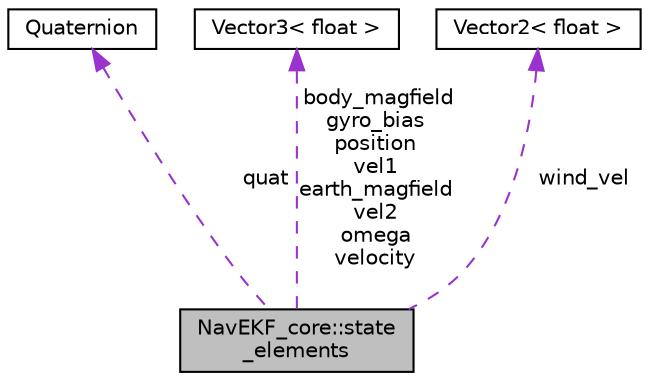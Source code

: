 digraph "NavEKF_core::state_elements"
{
 // INTERACTIVE_SVG=YES
  edge [fontname="Helvetica",fontsize="10",labelfontname="Helvetica",labelfontsize="10"];
  node [fontname="Helvetica",fontsize="10",shape=record];
  Node1 [label="NavEKF_core::state\l_elements",height=0.2,width=0.4,color="black", fillcolor="grey75", style="filled", fontcolor="black"];
  Node2 -> Node1 [dir="back",color="darkorchid3",fontsize="10",style="dashed",label=" quat" ,fontname="Helvetica"];
  Node2 [label="Quaternion",height=0.2,width=0.4,color="black", fillcolor="white", style="filled",URL="$classQuaternion.html"];
  Node3 -> Node1 [dir="back",color="darkorchid3",fontsize="10",style="dashed",label=" body_magfield\ngyro_bias\nposition\nvel1\nearth_magfield\nvel2\nomega\nvelocity" ,fontname="Helvetica"];
  Node3 [label="Vector3\< float \>",height=0.2,width=0.4,color="black", fillcolor="white", style="filled",URL="$classVector3.html"];
  Node4 -> Node1 [dir="back",color="darkorchid3",fontsize="10",style="dashed",label=" wind_vel" ,fontname="Helvetica"];
  Node4 [label="Vector2\< float \>",height=0.2,width=0.4,color="black", fillcolor="white", style="filled",URL="$structVector2.html"];
}
